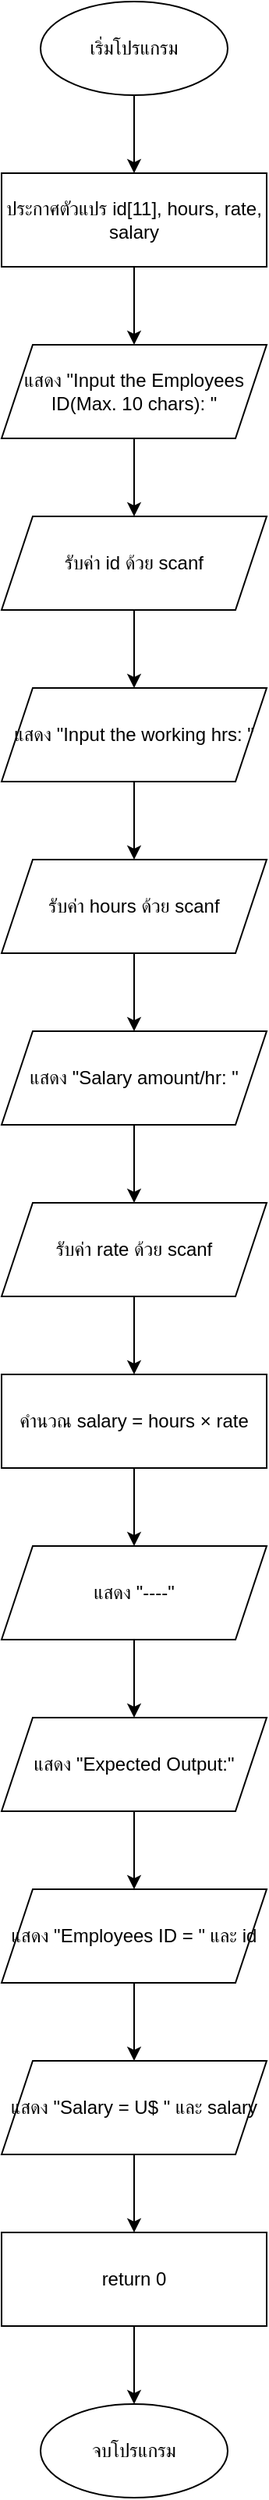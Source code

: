 <mxfile version="28.2.5">
  <diagram name="หน้า-1" id="g1WY-LeKKJIpPG-kmTFl">
    <mxGraphModel dx="2780" dy="-118" grid="1" gridSize="10" guides="1" tooltips="1" connect="1" arrows="1" fold="1" page="1" pageScale="1" pageWidth="1169" pageHeight="1654" math="0" shadow="0">
      <root>
        <mxCell id="0" />
        <mxCell id="1" parent="0" />
        <mxCell id="CkeSAW8G-GJdKuXeejbD-107" value="เริ่มโปรแกรม" style="ellipse;whiteSpace=wrap;html=1;aspect=fixed;" vertex="1" parent="1">
          <mxGeometry x="525" y="1681" width="120" height="60" as="geometry" />
        </mxCell>
        <mxCell id="CkeSAW8G-GJdKuXeejbD-108" value="" style="endArrow=classic;html=1;rounded=0;" edge="1" parent="1" source="CkeSAW8G-GJdKuXeejbD-107" target="CkeSAW8G-GJdKuXeejbD-109">
          <mxGeometry width="50" height="50" relative="1" as="geometry">
            <mxPoint x="585" y="1741" as="sourcePoint" />
            <mxPoint x="585" y="1791" as="targetPoint" />
          </mxGeometry>
        </mxCell>
        <mxCell id="CkeSAW8G-GJdKuXeejbD-109" value="ประกาศตัวแปร id[11], hours, rate, salary" style="rounded=0;whiteSpace=wrap;html=1;" vertex="1" parent="1">
          <mxGeometry x="500" y="1791" width="170" height="60" as="geometry" />
        </mxCell>
        <mxCell id="CkeSAW8G-GJdKuXeejbD-110" value="" style="endArrow=classic;html=1;rounded=0;" edge="1" parent="1" source="CkeSAW8G-GJdKuXeejbD-109" target="CkeSAW8G-GJdKuXeejbD-111">
          <mxGeometry width="50" height="50" relative="1" as="geometry">
            <mxPoint x="585" y="1851" as="sourcePoint" />
            <mxPoint x="585" y="1901" as="targetPoint" />
          </mxGeometry>
        </mxCell>
        <mxCell id="CkeSAW8G-GJdKuXeejbD-111" value="แสดง &quot;Input the Employees ID(Max. 10 chars): &quot;" style="shape=parallelogram;perimeter=parallelogramPerimeter;whiteSpace=wrap;html=1;fixedSize=1;" vertex="1" parent="1">
          <mxGeometry x="500" y="1901" width="170" height="60" as="geometry" />
        </mxCell>
        <mxCell id="CkeSAW8G-GJdKuXeejbD-112" value="" style="endArrow=classic;html=1;rounded=0;" edge="1" parent="1" source="CkeSAW8G-GJdKuXeejbD-111" target="CkeSAW8G-GJdKuXeejbD-113">
          <mxGeometry width="50" height="50" relative="1" as="geometry">
            <mxPoint x="585" y="1961" as="sourcePoint" />
            <mxPoint x="585" y="2011" as="targetPoint" />
          </mxGeometry>
        </mxCell>
        <mxCell id="CkeSAW8G-GJdKuXeejbD-113" value="รับค่า id ด้วย scanf" style="shape=parallelogram;perimeter=parallelogramPerimeter;whiteSpace=wrap;html=1;fixedSize=1;" vertex="1" parent="1">
          <mxGeometry x="500" y="2011" width="170" height="60" as="geometry" />
        </mxCell>
        <mxCell id="CkeSAW8G-GJdKuXeejbD-114" value="" style="endArrow=classic;html=1;rounded=0;" edge="1" parent="1" source="CkeSAW8G-GJdKuXeejbD-113" target="CkeSAW8G-GJdKuXeejbD-115">
          <mxGeometry width="50" height="50" relative="1" as="geometry">
            <mxPoint x="585" y="2071" as="sourcePoint" />
            <mxPoint x="585" y="2121" as="targetPoint" />
          </mxGeometry>
        </mxCell>
        <mxCell id="CkeSAW8G-GJdKuXeejbD-115" value="แสดง &quot;Input the working hrs: &quot;" style="shape=parallelogram;perimeter=parallelogramPerimeter;whiteSpace=wrap;html=1;fixedSize=1;" vertex="1" parent="1">
          <mxGeometry x="500" y="2121" width="170" height="60" as="geometry" />
        </mxCell>
        <mxCell id="CkeSAW8G-GJdKuXeejbD-116" value="" style="endArrow=classic;html=1;rounded=0;" edge="1" parent="1" source="CkeSAW8G-GJdKuXeejbD-115" target="CkeSAW8G-GJdKuXeejbD-117">
          <mxGeometry width="50" height="50" relative="1" as="geometry">
            <mxPoint x="585" y="2181" as="sourcePoint" />
            <mxPoint x="585" y="2231" as="targetPoint" />
          </mxGeometry>
        </mxCell>
        <mxCell id="CkeSAW8G-GJdKuXeejbD-117" value="รับค่า hours ด้วย scanf" style="shape=parallelogram;perimeter=parallelogramPerimeter;whiteSpace=wrap;html=1;fixedSize=1;" vertex="1" parent="1">
          <mxGeometry x="500" y="2231" width="170" height="60" as="geometry" />
        </mxCell>
        <mxCell id="CkeSAW8G-GJdKuXeejbD-118" value="" style="endArrow=classic;html=1;rounded=0;" edge="1" parent="1" source="CkeSAW8G-GJdKuXeejbD-117" target="CkeSAW8G-GJdKuXeejbD-119">
          <mxGeometry width="50" height="50" relative="1" as="geometry">
            <mxPoint x="585" y="2291" as="sourcePoint" />
            <mxPoint x="585" y="2341" as="targetPoint" />
          </mxGeometry>
        </mxCell>
        <mxCell id="CkeSAW8G-GJdKuXeejbD-119" value="แสดง &quot;Salary amount/hr: &quot;" style="shape=parallelogram;perimeter=parallelogramPerimeter;whiteSpace=wrap;html=1;fixedSize=1;" vertex="1" parent="1">
          <mxGeometry x="500" y="2341" width="170" height="60" as="geometry" />
        </mxCell>
        <mxCell id="CkeSAW8G-GJdKuXeejbD-120" value="" style="endArrow=classic;html=1;rounded=0;" edge="1" parent="1" source="CkeSAW8G-GJdKuXeejbD-119" target="CkeSAW8G-GJdKuXeejbD-121">
          <mxGeometry width="50" height="50" relative="1" as="geometry">
            <mxPoint x="585" y="2401" as="sourcePoint" />
            <mxPoint x="585" y="2451" as="targetPoint" />
          </mxGeometry>
        </mxCell>
        <mxCell id="CkeSAW8G-GJdKuXeejbD-121" value="รับค่า rate ด้วย scanf" style="shape=parallelogram;perimeter=parallelogramPerimeter;whiteSpace=wrap;html=1;fixedSize=1;" vertex="1" parent="1">
          <mxGeometry x="500" y="2451" width="170" height="60" as="geometry" />
        </mxCell>
        <mxCell id="CkeSAW8G-GJdKuXeejbD-122" value="" style="endArrow=classic;html=1;rounded=0;" edge="1" parent="1" source="CkeSAW8G-GJdKuXeejbD-121" target="CkeSAW8G-GJdKuXeejbD-123">
          <mxGeometry width="50" height="50" relative="1" as="geometry">
            <mxPoint x="585" y="2511" as="sourcePoint" />
            <mxPoint x="585" y="2561" as="targetPoint" />
          </mxGeometry>
        </mxCell>
        <mxCell id="CkeSAW8G-GJdKuXeejbD-123" value="คำนวณ salary = hours × rate" style="rounded=0;whiteSpace=wrap;html=1;" vertex="1" parent="1">
          <mxGeometry x="500" y="2561" width="170" height="60" as="geometry" />
        </mxCell>
        <mxCell id="CkeSAW8G-GJdKuXeejbD-124" value="" style="endArrow=classic;html=1;rounded=0;" edge="1" parent="1" source="CkeSAW8G-GJdKuXeejbD-123" target="CkeSAW8G-GJdKuXeejbD-125">
          <mxGeometry width="50" height="50" relative="1" as="geometry">
            <mxPoint x="585" y="2621" as="sourcePoint" />
            <mxPoint x="585" y="2671" as="targetPoint" />
          </mxGeometry>
        </mxCell>
        <mxCell id="CkeSAW8G-GJdKuXeejbD-125" value="แสดง &quot;----&quot;" style="shape=parallelogram;perimeter=parallelogramPerimeter;whiteSpace=wrap;html=1;fixedSize=1;" vertex="1" parent="1">
          <mxGeometry x="500" y="2671" width="170" height="60" as="geometry" />
        </mxCell>
        <mxCell id="CkeSAW8G-GJdKuXeejbD-126" value="" style="endArrow=classic;html=1;rounded=0;" edge="1" parent="1" source="CkeSAW8G-GJdKuXeejbD-125" target="CkeSAW8G-GJdKuXeejbD-127">
          <mxGeometry width="50" height="50" relative="1" as="geometry">
            <mxPoint x="585" y="2731" as="sourcePoint" />
            <mxPoint x="585" y="2781" as="targetPoint" />
          </mxGeometry>
        </mxCell>
        <mxCell id="CkeSAW8G-GJdKuXeejbD-127" value="แสดง &quot;Expected Output:&quot;" style="shape=parallelogram;perimeter=parallelogramPerimeter;whiteSpace=wrap;html=1;fixedSize=1;" vertex="1" parent="1">
          <mxGeometry x="500" y="2781" width="170" height="60" as="geometry" />
        </mxCell>
        <mxCell id="CkeSAW8G-GJdKuXeejbD-128" value="" style="endArrow=classic;html=1;rounded=0;" edge="1" parent="1" source="CkeSAW8G-GJdKuXeejbD-127" target="CkeSAW8G-GJdKuXeejbD-129">
          <mxGeometry width="50" height="50" relative="1" as="geometry">
            <mxPoint x="585" y="2841" as="sourcePoint" />
            <mxPoint x="585" y="2891" as="targetPoint" />
          </mxGeometry>
        </mxCell>
        <mxCell id="CkeSAW8G-GJdKuXeejbD-129" value="แสดง &quot;Employees ID = &quot; และ id" style="shape=parallelogram;perimeter=parallelogramPerimeter;whiteSpace=wrap;html=1;fixedSize=1;" vertex="1" parent="1">
          <mxGeometry x="500" y="2891" width="170" height="60" as="geometry" />
        </mxCell>
        <mxCell id="CkeSAW8G-GJdKuXeejbD-130" value="" style="endArrow=classic;html=1;rounded=0;" edge="1" parent="1" source="CkeSAW8G-GJdKuXeejbD-129" target="CkeSAW8G-GJdKuXeejbD-131">
          <mxGeometry width="50" height="50" relative="1" as="geometry">
            <mxPoint x="585" y="2951" as="sourcePoint" />
            <mxPoint x="585" y="3001" as="targetPoint" />
          </mxGeometry>
        </mxCell>
        <mxCell id="CkeSAW8G-GJdKuXeejbD-131" value="แสดง &quot;Salary = U$ &quot; และ salary" style="shape=parallelogram;perimeter=parallelogramPerimeter;whiteSpace=wrap;html=1;fixedSize=1;" vertex="1" parent="1">
          <mxGeometry x="500" y="3001" width="170" height="60" as="geometry" />
        </mxCell>
        <mxCell id="CkeSAW8G-GJdKuXeejbD-132" value="" style="endArrow=classic;html=1;rounded=0;" edge="1" parent="1" source="CkeSAW8G-GJdKuXeejbD-131" target="CkeSAW8G-GJdKuXeejbD-133">
          <mxGeometry width="50" height="50" relative="1" as="geometry">
            <mxPoint x="585" y="3061" as="sourcePoint" />
            <mxPoint x="585" y="3111" as="targetPoint" />
          </mxGeometry>
        </mxCell>
        <mxCell id="CkeSAW8G-GJdKuXeejbD-133" value="return 0" style="rounded=0;whiteSpace=wrap;html=1;" vertex="1" parent="1">
          <mxGeometry x="500" y="3111" width="170" height="60" as="geometry" />
        </mxCell>
        <mxCell id="CkeSAW8G-GJdKuXeejbD-134" value="" style="endArrow=classic;html=1;rounded=0;" edge="1" parent="1" source="CkeSAW8G-GJdKuXeejbD-133" target="CkeSAW8G-GJdKuXeejbD-135">
          <mxGeometry width="50" height="50" relative="1" as="geometry">
            <mxPoint x="585" y="3171" as="sourcePoint" />
            <mxPoint x="585" y="3221" as="targetPoint" />
          </mxGeometry>
        </mxCell>
        <mxCell id="CkeSAW8G-GJdKuXeejbD-135" value="จบโปรแกรม" style="ellipse;whiteSpace=wrap;html=1;aspect=fixed;" vertex="1" parent="1">
          <mxGeometry x="525" y="3221" width="120" height="60" as="geometry" />
        </mxCell>
      </root>
    </mxGraphModel>
  </diagram>
</mxfile>
